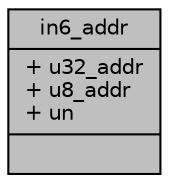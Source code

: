 digraph "in6_addr"
{
 // LATEX_PDF_SIZE
  edge [fontname="Helvetica",fontsize="10",labelfontname="Helvetica",labelfontsize="10"];
  node [fontname="Helvetica",fontsize="10",shape=record];
  Node1 [label="{in6_addr\n|+ u32_addr\l+ u8_addr\l+ un\l|}",height=0.2,width=0.4,color="black", fillcolor="grey75", style="filled", fontcolor="black",tooltip=" "];
}
